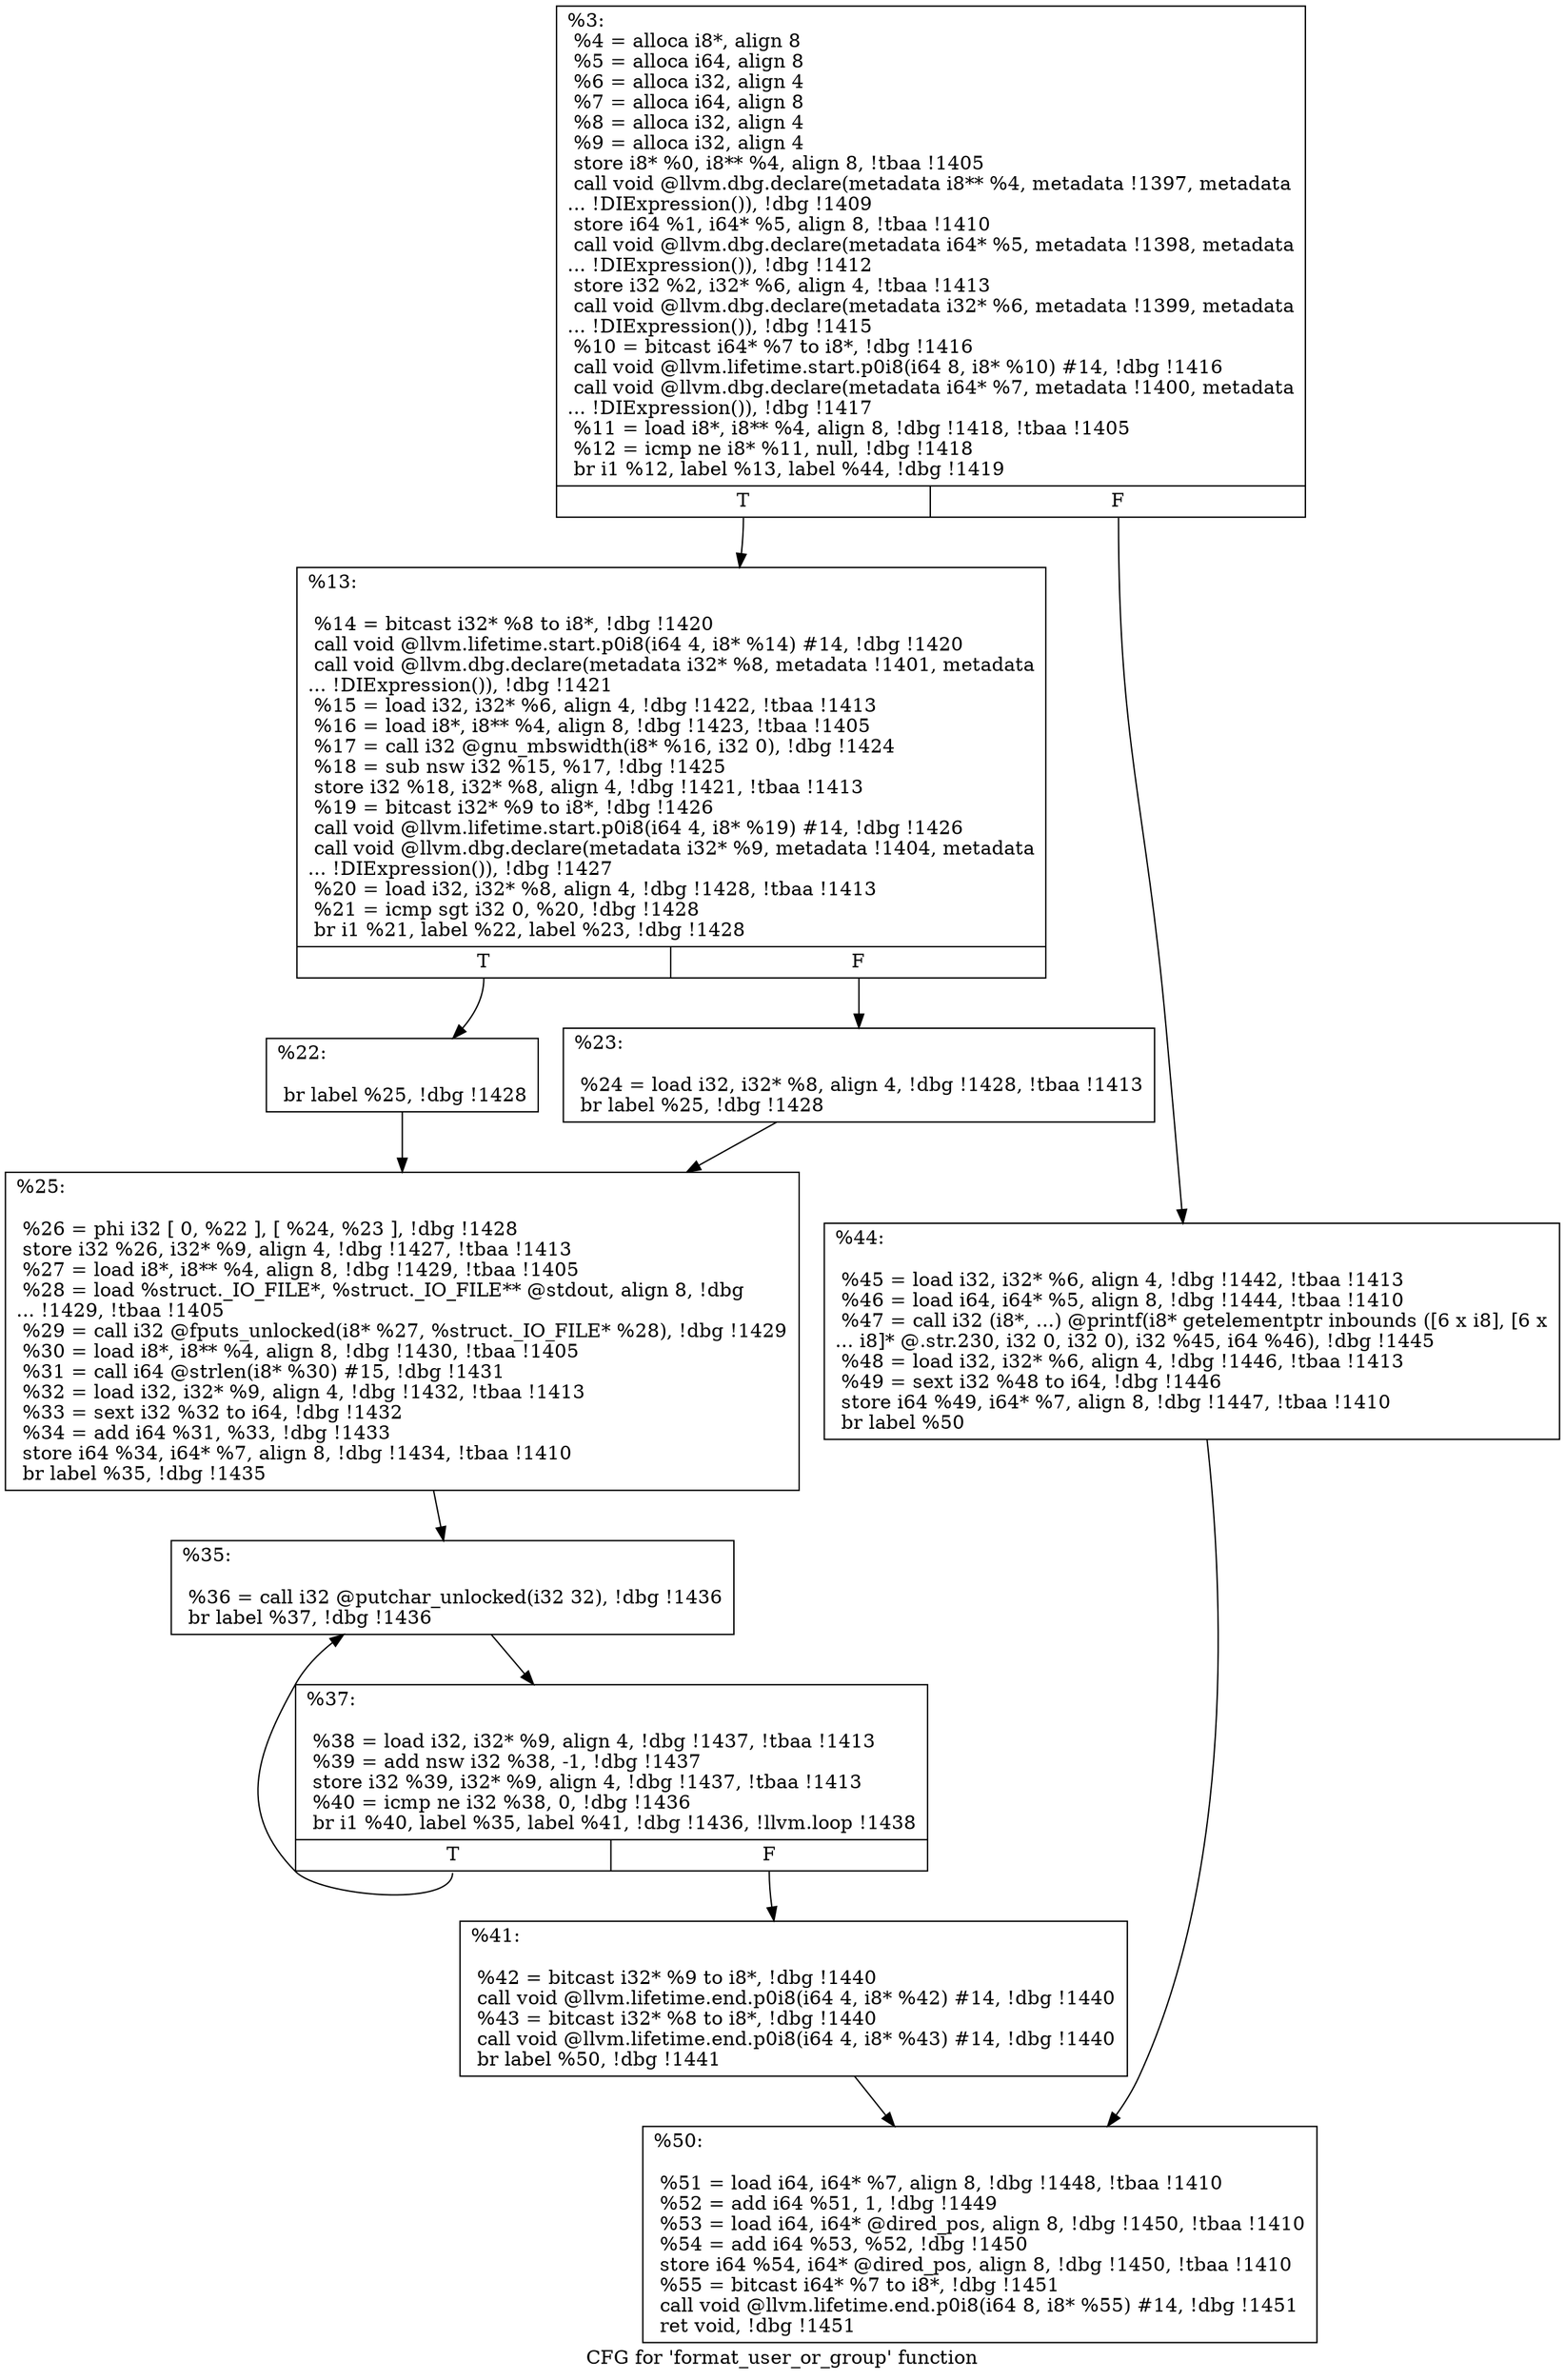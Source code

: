 digraph "CFG for 'format_user_or_group' function" {
	label="CFG for 'format_user_or_group' function";

	Node0x23f9b40 [shape=record,label="{%3:\l  %4 = alloca i8*, align 8\l  %5 = alloca i64, align 8\l  %6 = alloca i32, align 4\l  %7 = alloca i64, align 8\l  %8 = alloca i32, align 4\l  %9 = alloca i32, align 4\l  store i8* %0, i8** %4, align 8, !tbaa !1405\l  call void @llvm.dbg.declare(metadata i8** %4, metadata !1397, metadata\l... !DIExpression()), !dbg !1409\l  store i64 %1, i64* %5, align 8, !tbaa !1410\l  call void @llvm.dbg.declare(metadata i64* %5, metadata !1398, metadata\l... !DIExpression()), !dbg !1412\l  store i32 %2, i32* %6, align 4, !tbaa !1413\l  call void @llvm.dbg.declare(metadata i32* %6, metadata !1399, metadata\l... !DIExpression()), !dbg !1415\l  %10 = bitcast i64* %7 to i8*, !dbg !1416\l  call void @llvm.lifetime.start.p0i8(i64 8, i8* %10) #14, !dbg !1416\l  call void @llvm.dbg.declare(metadata i64* %7, metadata !1400, metadata\l... !DIExpression()), !dbg !1417\l  %11 = load i8*, i8** %4, align 8, !dbg !1418, !tbaa !1405\l  %12 = icmp ne i8* %11, null, !dbg !1418\l  br i1 %12, label %13, label %44, !dbg !1419\l|{<s0>T|<s1>F}}"];
	Node0x23f9b40:s0 -> Node0x23f9c70;
	Node0x23f9b40:s1 -> Node0x23f9ea0;
	Node0x23f9c70 [shape=record,label="{%13:\l\l  %14 = bitcast i32* %8 to i8*, !dbg !1420\l  call void @llvm.lifetime.start.p0i8(i64 4, i8* %14) #14, !dbg !1420\l  call void @llvm.dbg.declare(metadata i32* %8, metadata !1401, metadata\l... !DIExpression()), !dbg !1421\l  %15 = load i32, i32* %6, align 4, !dbg !1422, !tbaa !1413\l  %16 = load i8*, i8** %4, align 8, !dbg !1423, !tbaa !1405\l  %17 = call i32 @gnu_mbswidth(i8* %16, i32 0), !dbg !1424\l  %18 = sub nsw i32 %15, %17, !dbg !1425\l  store i32 %18, i32* %8, align 4, !dbg !1421, !tbaa !1413\l  %19 = bitcast i32* %9 to i8*, !dbg !1426\l  call void @llvm.lifetime.start.p0i8(i64 4, i8* %19) #14, !dbg !1426\l  call void @llvm.dbg.declare(metadata i32* %9, metadata !1404, metadata\l... !DIExpression()), !dbg !1427\l  %20 = load i32, i32* %8, align 4, !dbg !1428, !tbaa !1413\l  %21 = icmp sgt i32 0, %20, !dbg !1428\l  br i1 %21, label %22, label %23, !dbg !1428\l|{<s0>T|<s1>F}}"];
	Node0x23f9c70:s0 -> Node0x23f9cc0;
	Node0x23f9c70:s1 -> Node0x23f9d10;
	Node0x23f9cc0 [shape=record,label="{%22:\l\l  br label %25, !dbg !1428\l}"];
	Node0x23f9cc0 -> Node0x23f9d60;
	Node0x23f9d10 [shape=record,label="{%23:\l\l  %24 = load i32, i32* %8, align 4, !dbg !1428, !tbaa !1413\l  br label %25, !dbg !1428\l}"];
	Node0x23f9d10 -> Node0x23f9d60;
	Node0x23f9d60 [shape=record,label="{%25:\l\l  %26 = phi i32 [ 0, %22 ], [ %24, %23 ], !dbg !1428\l  store i32 %26, i32* %9, align 4, !dbg !1427, !tbaa !1413\l  %27 = load i8*, i8** %4, align 8, !dbg !1429, !tbaa !1405\l  %28 = load %struct._IO_FILE*, %struct._IO_FILE** @stdout, align 8, !dbg\l... !1429, !tbaa !1405\l  %29 = call i32 @fputs_unlocked(i8* %27, %struct._IO_FILE* %28), !dbg !1429\l  %30 = load i8*, i8** %4, align 8, !dbg !1430, !tbaa !1405\l  %31 = call i64 @strlen(i8* %30) #15, !dbg !1431\l  %32 = load i32, i32* %9, align 4, !dbg !1432, !tbaa !1413\l  %33 = sext i32 %32 to i64, !dbg !1432\l  %34 = add i64 %31, %33, !dbg !1433\l  store i64 %34, i64* %7, align 8, !dbg !1434, !tbaa !1410\l  br label %35, !dbg !1435\l}"];
	Node0x23f9d60 -> Node0x23f9db0;
	Node0x23f9db0 [shape=record,label="{%35:\l\l  %36 = call i32 @putchar_unlocked(i32 32), !dbg !1436\l  br label %37, !dbg !1436\l}"];
	Node0x23f9db0 -> Node0x23f9e00;
	Node0x23f9e00 [shape=record,label="{%37:\l\l  %38 = load i32, i32* %9, align 4, !dbg !1437, !tbaa !1413\l  %39 = add nsw i32 %38, -1, !dbg !1437\l  store i32 %39, i32* %9, align 4, !dbg !1437, !tbaa !1413\l  %40 = icmp ne i32 %38, 0, !dbg !1436\l  br i1 %40, label %35, label %41, !dbg !1436, !llvm.loop !1438\l|{<s0>T|<s1>F}}"];
	Node0x23f9e00:s0 -> Node0x23f9db0;
	Node0x23f9e00:s1 -> Node0x23f9e50;
	Node0x23f9e50 [shape=record,label="{%41:\l\l  %42 = bitcast i32* %9 to i8*, !dbg !1440\l  call void @llvm.lifetime.end.p0i8(i64 4, i8* %42) #14, !dbg !1440\l  %43 = bitcast i32* %8 to i8*, !dbg !1440\l  call void @llvm.lifetime.end.p0i8(i64 4, i8* %43) #14, !dbg !1440\l  br label %50, !dbg !1441\l}"];
	Node0x23f9e50 -> Node0x23f9ef0;
	Node0x23f9ea0 [shape=record,label="{%44:\l\l  %45 = load i32, i32* %6, align 4, !dbg !1442, !tbaa !1413\l  %46 = load i64, i64* %5, align 8, !dbg !1444, !tbaa !1410\l  %47 = call i32 (i8*, ...) @printf(i8* getelementptr inbounds ([6 x i8], [6 x\l... i8]* @.str.230, i32 0, i32 0), i32 %45, i64 %46), !dbg !1445\l  %48 = load i32, i32* %6, align 4, !dbg !1446, !tbaa !1413\l  %49 = sext i32 %48 to i64, !dbg !1446\l  store i64 %49, i64* %7, align 8, !dbg !1447, !tbaa !1410\l  br label %50\l}"];
	Node0x23f9ea0 -> Node0x23f9ef0;
	Node0x23f9ef0 [shape=record,label="{%50:\l\l  %51 = load i64, i64* %7, align 8, !dbg !1448, !tbaa !1410\l  %52 = add i64 %51, 1, !dbg !1449\l  %53 = load i64, i64* @dired_pos, align 8, !dbg !1450, !tbaa !1410\l  %54 = add i64 %53, %52, !dbg !1450\l  store i64 %54, i64* @dired_pos, align 8, !dbg !1450, !tbaa !1410\l  %55 = bitcast i64* %7 to i8*, !dbg !1451\l  call void @llvm.lifetime.end.p0i8(i64 8, i8* %55) #14, !dbg !1451\l  ret void, !dbg !1451\l}"];
}
